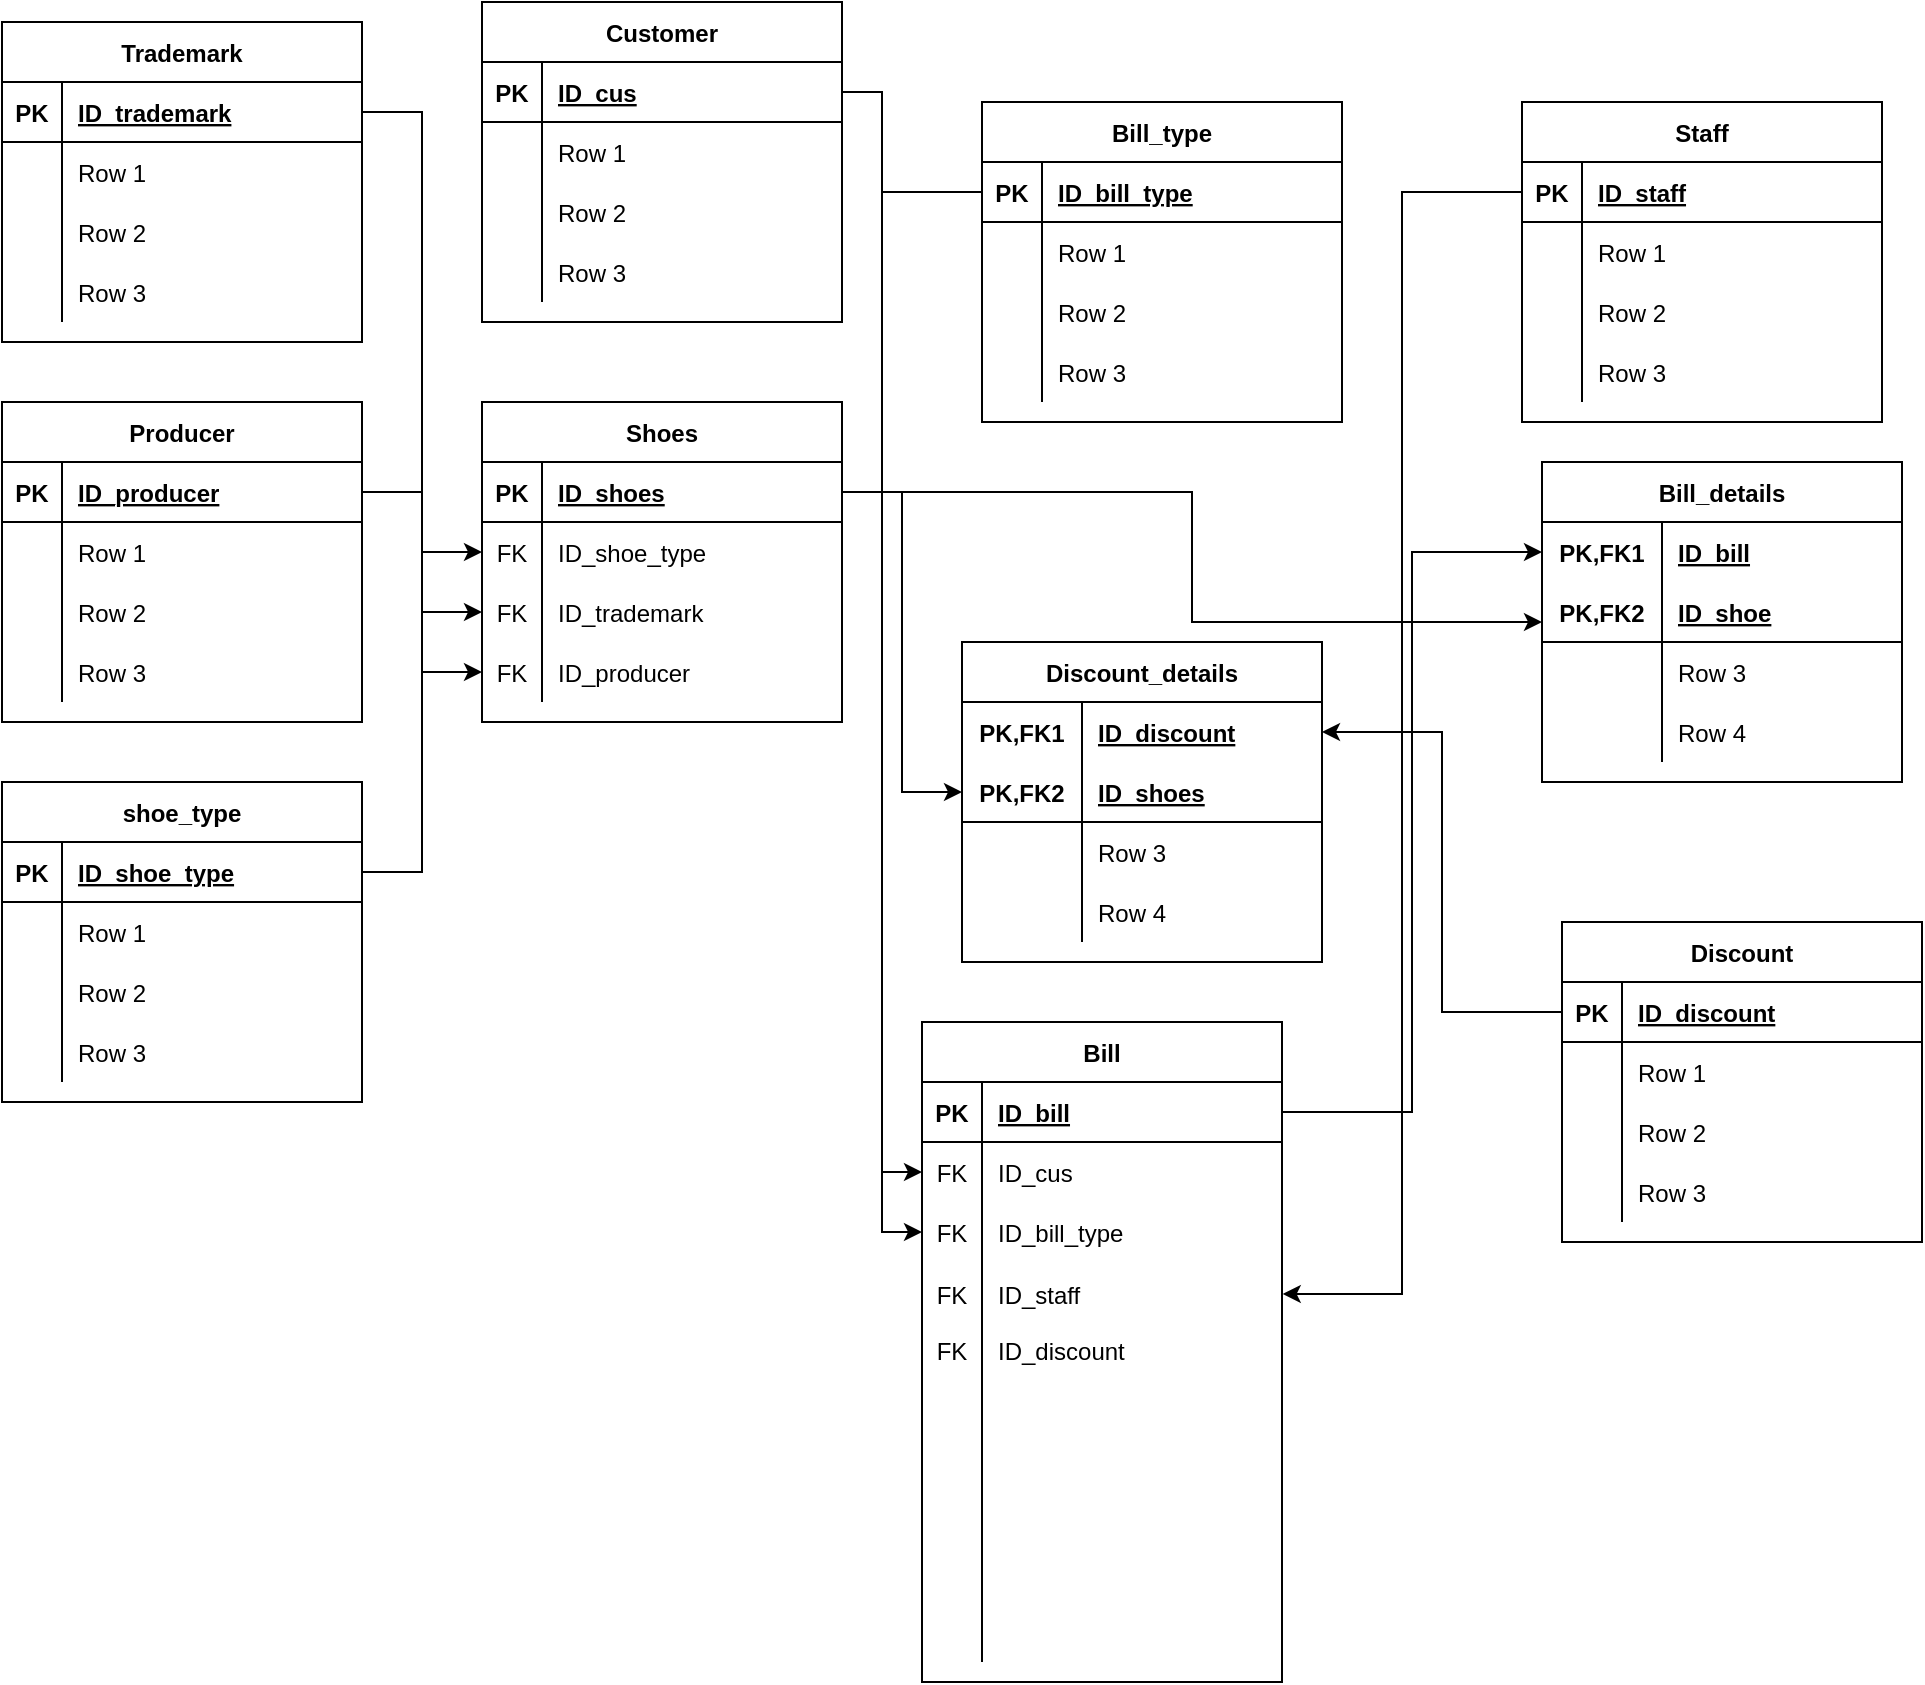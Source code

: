 <mxfile version="13.7.8" type="github">
  <diagram id="C5RBs43oDa-KdzZeNtuy" name="Page-1">
    <mxGraphModel dx="1038" dy="580" grid="1" gridSize="10" guides="1" tooltips="1" connect="1" arrows="1" fold="1" page="1" pageScale="1" pageWidth="827" pageHeight="1169" math="0" shadow="0">
      <root>
        <mxCell id="WIyWlLk6GJQsqaUBKTNV-0" />
        <mxCell id="WIyWlLk6GJQsqaUBKTNV-1" parent="WIyWlLk6GJQsqaUBKTNV-0" />
        <mxCell id="IQF_7c97XlT5vlw0cM8C-0" style="edgeStyle=orthogonalEdgeStyle;rounded=0;orthogonalLoop=1;jettySize=auto;html=1;exitX=1;exitY=0.5;exitDx=0;exitDy=0;entryX=0;entryY=0.5;entryDx=0;entryDy=0;" edge="1" parent="WIyWlLk6GJQsqaUBKTNV-1" source="BKU_x4_mn_FAsDTFzDLP-1" target="BKU_x4_mn_FAsDTFzDLP-23">
          <mxGeometry relative="1" as="geometry" />
        </mxCell>
        <mxCell id="IQF_7c97XlT5vlw0cM8C-1" style="edgeStyle=orthogonalEdgeStyle;rounded=0;orthogonalLoop=1;jettySize=auto;html=1;exitX=1;exitY=0.5;exitDx=0;exitDy=0;entryX=0;entryY=0.5;entryDx=0;entryDy=0;" edge="1" parent="WIyWlLk6GJQsqaUBKTNV-1" source="BKU_x4_mn_FAsDTFzDLP-66" target="BKU_x4_mn_FAsDTFzDLP-20">
          <mxGeometry relative="1" as="geometry" />
        </mxCell>
        <mxCell id="BKU_x4_mn_FAsDTFzDLP-78" value="Staff" style="shape=table;startSize=30;container=1;collapsible=1;childLayout=tableLayout;fixedRows=1;rowLines=0;fontStyle=1;align=center;resizeLast=1;" parent="WIyWlLk6GJQsqaUBKTNV-1" vertex="1">
          <mxGeometry x="800" y="50" width="180" height="160" as="geometry" />
        </mxCell>
        <mxCell id="BKU_x4_mn_FAsDTFzDLP-79" value="" style="shape=partialRectangle;collapsible=0;dropTarget=0;pointerEvents=0;fillColor=none;top=0;left=0;bottom=1;right=0;points=[[0,0.5],[1,0.5]];portConstraint=eastwest;" parent="BKU_x4_mn_FAsDTFzDLP-78" vertex="1">
          <mxGeometry y="30" width="180" height="30" as="geometry" />
        </mxCell>
        <mxCell id="BKU_x4_mn_FAsDTFzDLP-80" value="PK" style="shape=partialRectangle;connectable=0;fillColor=none;top=0;left=0;bottom=0;right=0;fontStyle=1;overflow=hidden;" parent="BKU_x4_mn_FAsDTFzDLP-79" vertex="1">
          <mxGeometry width="30" height="30" as="geometry" />
        </mxCell>
        <mxCell id="BKU_x4_mn_FAsDTFzDLP-81" value="ID_staff" style="shape=partialRectangle;connectable=0;fillColor=none;top=0;left=0;bottom=0;right=0;align=left;spacingLeft=6;fontStyle=5;overflow=hidden;" parent="BKU_x4_mn_FAsDTFzDLP-79" vertex="1">
          <mxGeometry x="30" width="150" height="30" as="geometry" />
        </mxCell>
        <mxCell id="BKU_x4_mn_FAsDTFzDLP-82" value="" style="shape=partialRectangle;collapsible=0;dropTarget=0;pointerEvents=0;fillColor=none;top=0;left=0;bottom=0;right=0;points=[[0,0.5],[1,0.5]];portConstraint=eastwest;" parent="BKU_x4_mn_FAsDTFzDLP-78" vertex="1">
          <mxGeometry y="60" width="180" height="30" as="geometry" />
        </mxCell>
        <mxCell id="BKU_x4_mn_FAsDTFzDLP-83" value="" style="shape=partialRectangle;connectable=0;fillColor=none;top=0;left=0;bottom=0;right=0;editable=1;overflow=hidden;" parent="BKU_x4_mn_FAsDTFzDLP-82" vertex="1">
          <mxGeometry width="30" height="30" as="geometry" />
        </mxCell>
        <mxCell id="BKU_x4_mn_FAsDTFzDLP-84" value="Row 1" style="shape=partialRectangle;connectable=0;fillColor=none;top=0;left=0;bottom=0;right=0;align=left;spacingLeft=6;overflow=hidden;" parent="BKU_x4_mn_FAsDTFzDLP-82" vertex="1">
          <mxGeometry x="30" width="150" height="30" as="geometry" />
        </mxCell>
        <mxCell id="BKU_x4_mn_FAsDTFzDLP-85" value="" style="shape=partialRectangle;collapsible=0;dropTarget=0;pointerEvents=0;fillColor=none;top=0;left=0;bottom=0;right=0;points=[[0,0.5],[1,0.5]];portConstraint=eastwest;" parent="BKU_x4_mn_FAsDTFzDLP-78" vertex="1">
          <mxGeometry y="90" width="180" height="30" as="geometry" />
        </mxCell>
        <mxCell id="BKU_x4_mn_FAsDTFzDLP-86" value="" style="shape=partialRectangle;connectable=0;fillColor=none;top=0;left=0;bottom=0;right=0;editable=1;overflow=hidden;" parent="BKU_x4_mn_FAsDTFzDLP-85" vertex="1">
          <mxGeometry width="30" height="30" as="geometry" />
        </mxCell>
        <mxCell id="BKU_x4_mn_FAsDTFzDLP-87" value="Row 2" style="shape=partialRectangle;connectable=0;fillColor=none;top=0;left=0;bottom=0;right=0;align=left;spacingLeft=6;overflow=hidden;" parent="BKU_x4_mn_FAsDTFzDLP-85" vertex="1">
          <mxGeometry x="30" width="150" height="30" as="geometry" />
        </mxCell>
        <mxCell id="BKU_x4_mn_FAsDTFzDLP-88" value="" style="shape=partialRectangle;collapsible=0;dropTarget=0;pointerEvents=0;fillColor=none;top=0;left=0;bottom=0;right=0;points=[[0,0.5],[1,0.5]];portConstraint=eastwest;" parent="BKU_x4_mn_FAsDTFzDLP-78" vertex="1">
          <mxGeometry y="120" width="180" height="30" as="geometry" />
        </mxCell>
        <mxCell id="BKU_x4_mn_FAsDTFzDLP-89" value="" style="shape=partialRectangle;connectable=0;fillColor=none;top=0;left=0;bottom=0;right=0;editable=1;overflow=hidden;" parent="BKU_x4_mn_FAsDTFzDLP-88" vertex="1">
          <mxGeometry width="30" height="30" as="geometry" />
        </mxCell>
        <mxCell id="BKU_x4_mn_FAsDTFzDLP-90" value="Row 3" style="shape=partialRectangle;connectable=0;fillColor=none;top=0;left=0;bottom=0;right=0;align=left;spacingLeft=6;overflow=hidden;" parent="BKU_x4_mn_FAsDTFzDLP-88" vertex="1">
          <mxGeometry x="30" width="150" height="30" as="geometry" />
        </mxCell>
        <mxCell id="BKU_x4_mn_FAsDTFzDLP-52" value="Bill_type" style="shape=table;startSize=30;container=1;collapsible=1;childLayout=tableLayout;fixedRows=1;rowLines=0;fontStyle=1;align=center;resizeLast=1;" parent="WIyWlLk6GJQsqaUBKTNV-1" vertex="1">
          <mxGeometry x="530" y="50" width="180" height="160" as="geometry" />
        </mxCell>
        <mxCell id="BKU_x4_mn_FAsDTFzDLP-53" value="" style="shape=partialRectangle;collapsible=0;dropTarget=0;pointerEvents=0;fillColor=none;top=0;left=0;bottom=1;right=0;points=[[0,0.5],[1,0.5]];portConstraint=eastwest;" parent="BKU_x4_mn_FAsDTFzDLP-52" vertex="1">
          <mxGeometry y="30" width="180" height="30" as="geometry" />
        </mxCell>
        <mxCell id="BKU_x4_mn_FAsDTFzDLP-54" value="PK" style="shape=partialRectangle;connectable=0;fillColor=none;top=0;left=0;bottom=0;right=0;fontStyle=1;overflow=hidden;" parent="BKU_x4_mn_FAsDTFzDLP-53" vertex="1">
          <mxGeometry width="30" height="30" as="geometry" />
        </mxCell>
        <mxCell id="BKU_x4_mn_FAsDTFzDLP-55" value="ID_bill_type" style="shape=partialRectangle;connectable=0;fillColor=none;top=0;left=0;bottom=0;right=0;align=left;spacingLeft=6;fontStyle=5;overflow=hidden;" parent="BKU_x4_mn_FAsDTFzDLP-53" vertex="1">
          <mxGeometry x="30" width="150" height="30" as="geometry" />
        </mxCell>
        <mxCell id="BKU_x4_mn_FAsDTFzDLP-56" value="" style="shape=partialRectangle;collapsible=0;dropTarget=0;pointerEvents=0;fillColor=none;top=0;left=0;bottom=0;right=0;points=[[0,0.5],[1,0.5]];portConstraint=eastwest;" parent="BKU_x4_mn_FAsDTFzDLP-52" vertex="1">
          <mxGeometry y="60" width="180" height="30" as="geometry" />
        </mxCell>
        <mxCell id="BKU_x4_mn_FAsDTFzDLP-57" value="" style="shape=partialRectangle;connectable=0;fillColor=none;top=0;left=0;bottom=0;right=0;editable=1;overflow=hidden;" parent="BKU_x4_mn_FAsDTFzDLP-56" vertex="1">
          <mxGeometry width="30" height="30" as="geometry" />
        </mxCell>
        <mxCell id="BKU_x4_mn_FAsDTFzDLP-58" value="Row 1" style="shape=partialRectangle;connectable=0;fillColor=none;top=0;left=0;bottom=0;right=0;align=left;spacingLeft=6;overflow=hidden;" parent="BKU_x4_mn_FAsDTFzDLP-56" vertex="1">
          <mxGeometry x="30" width="150" height="30" as="geometry" />
        </mxCell>
        <mxCell id="BKU_x4_mn_FAsDTFzDLP-59" value="" style="shape=partialRectangle;collapsible=0;dropTarget=0;pointerEvents=0;fillColor=none;top=0;left=0;bottom=0;right=0;points=[[0,0.5],[1,0.5]];portConstraint=eastwest;" parent="BKU_x4_mn_FAsDTFzDLP-52" vertex="1">
          <mxGeometry y="90" width="180" height="30" as="geometry" />
        </mxCell>
        <mxCell id="BKU_x4_mn_FAsDTFzDLP-60" value="" style="shape=partialRectangle;connectable=0;fillColor=none;top=0;left=0;bottom=0;right=0;editable=1;overflow=hidden;" parent="BKU_x4_mn_FAsDTFzDLP-59" vertex="1">
          <mxGeometry width="30" height="30" as="geometry" />
        </mxCell>
        <mxCell id="BKU_x4_mn_FAsDTFzDLP-61" value="Row 2" style="shape=partialRectangle;connectable=0;fillColor=none;top=0;left=0;bottom=0;right=0;align=left;spacingLeft=6;overflow=hidden;" parent="BKU_x4_mn_FAsDTFzDLP-59" vertex="1">
          <mxGeometry x="30" width="150" height="30" as="geometry" />
        </mxCell>
        <mxCell id="BKU_x4_mn_FAsDTFzDLP-62" value="" style="shape=partialRectangle;collapsible=0;dropTarget=0;pointerEvents=0;fillColor=none;top=0;left=0;bottom=0;right=0;points=[[0,0.5],[1,0.5]];portConstraint=eastwest;" parent="BKU_x4_mn_FAsDTFzDLP-52" vertex="1">
          <mxGeometry y="120" width="180" height="30" as="geometry" />
        </mxCell>
        <mxCell id="BKU_x4_mn_FAsDTFzDLP-63" value="" style="shape=partialRectangle;connectable=0;fillColor=none;top=0;left=0;bottom=0;right=0;editable=1;overflow=hidden;" parent="BKU_x4_mn_FAsDTFzDLP-62" vertex="1">
          <mxGeometry width="30" height="30" as="geometry" />
        </mxCell>
        <mxCell id="BKU_x4_mn_FAsDTFzDLP-64" value="Row 3" style="shape=partialRectangle;connectable=0;fillColor=none;top=0;left=0;bottom=0;right=0;align=left;spacingLeft=6;overflow=hidden;" parent="BKU_x4_mn_FAsDTFzDLP-62" vertex="1">
          <mxGeometry x="30" width="150" height="30" as="geometry" />
        </mxCell>
        <mxCell id="BKU_x4_mn_FAsDTFzDLP-91" value="Customer" style="shape=table;startSize=30;container=1;collapsible=1;childLayout=tableLayout;fixedRows=1;rowLines=0;fontStyle=1;align=center;resizeLast=1;" parent="WIyWlLk6GJQsqaUBKTNV-1" vertex="1">
          <mxGeometry x="280" width="180" height="160" as="geometry" />
        </mxCell>
        <mxCell id="BKU_x4_mn_FAsDTFzDLP-92" value="" style="shape=partialRectangle;collapsible=0;dropTarget=0;pointerEvents=0;fillColor=none;top=0;left=0;bottom=1;right=0;points=[[0,0.5],[1,0.5]];portConstraint=eastwest;" parent="BKU_x4_mn_FAsDTFzDLP-91" vertex="1">
          <mxGeometry y="30" width="180" height="30" as="geometry" />
        </mxCell>
        <mxCell id="BKU_x4_mn_FAsDTFzDLP-93" value="PK" style="shape=partialRectangle;connectable=0;fillColor=none;top=0;left=0;bottom=0;right=0;fontStyle=1;overflow=hidden;" parent="BKU_x4_mn_FAsDTFzDLP-92" vertex="1">
          <mxGeometry width="30" height="30" as="geometry" />
        </mxCell>
        <mxCell id="BKU_x4_mn_FAsDTFzDLP-94" value="ID_cus" style="shape=partialRectangle;connectable=0;fillColor=none;top=0;left=0;bottom=0;right=0;align=left;spacingLeft=6;fontStyle=5;overflow=hidden;" parent="BKU_x4_mn_FAsDTFzDLP-92" vertex="1">
          <mxGeometry x="30" width="150" height="30" as="geometry" />
        </mxCell>
        <mxCell id="BKU_x4_mn_FAsDTFzDLP-95" value="" style="shape=partialRectangle;collapsible=0;dropTarget=0;pointerEvents=0;fillColor=none;top=0;left=0;bottom=0;right=0;points=[[0,0.5],[1,0.5]];portConstraint=eastwest;" parent="BKU_x4_mn_FAsDTFzDLP-91" vertex="1">
          <mxGeometry y="60" width="180" height="30" as="geometry" />
        </mxCell>
        <mxCell id="BKU_x4_mn_FAsDTFzDLP-96" value="" style="shape=partialRectangle;connectable=0;fillColor=none;top=0;left=0;bottom=0;right=0;editable=1;overflow=hidden;" parent="BKU_x4_mn_FAsDTFzDLP-95" vertex="1">
          <mxGeometry width="30" height="30" as="geometry" />
        </mxCell>
        <mxCell id="BKU_x4_mn_FAsDTFzDLP-97" value="Row 1" style="shape=partialRectangle;connectable=0;fillColor=none;top=0;left=0;bottom=0;right=0;align=left;spacingLeft=6;overflow=hidden;" parent="BKU_x4_mn_FAsDTFzDLP-95" vertex="1">
          <mxGeometry x="30" width="150" height="30" as="geometry" />
        </mxCell>
        <mxCell id="BKU_x4_mn_FAsDTFzDLP-98" value="" style="shape=partialRectangle;collapsible=0;dropTarget=0;pointerEvents=0;fillColor=none;top=0;left=0;bottom=0;right=0;points=[[0,0.5],[1,0.5]];portConstraint=eastwest;" parent="BKU_x4_mn_FAsDTFzDLP-91" vertex="1">
          <mxGeometry y="90" width="180" height="30" as="geometry" />
        </mxCell>
        <mxCell id="BKU_x4_mn_FAsDTFzDLP-99" value="" style="shape=partialRectangle;connectable=0;fillColor=none;top=0;left=0;bottom=0;right=0;editable=1;overflow=hidden;" parent="BKU_x4_mn_FAsDTFzDLP-98" vertex="1">
          <mxGeometry width="30" height="30" as="geometry" />
        </mxCell>
        <mxCell id="BKU_x4_mn_FAsDTFzDLP-100" value="Row 2" style="shape=partialRectangle;connectable=0;fillColor=none;top=0;left=0;bottom=0;right=0;align=left;spacingLeft=6;overflow=hidden;" parent="BKU_x4_mn_FAsDTFzDLP-98" vertex="1">
          <mxGeometry x="30" width="150" height="30" as="geometry" />
        </mxCell>
        <mxCell id="BKU_x4_mn_FAsDTFzDLP-101" value="" style="shape=partialRectangle;collapsible=0;dropTarget=0;pointerEvents=0;fillColor=none;top=0;left=0;bottom=0;right=0;points=[[0,0.5],[1,0.5]];portConstraint=eastwest;" parent="BKU_x4_mn_FAsDTFzDLP-91" vertex="1">
          <mxGeometry y="120" width="180" height="30" as="geometry" />
        </mxCell>
        <mxCell id="BKU_x4_mn_FAsDTFzDLP-102" value="" style="shape=partialRectangle;connectable=0;fillColor=none;top=0;left=0;bottom=0;right=0;editable=1;overflow=hidden;" parent="BKU_x4_mn_FAsDTFzDLP-101" vertex="1">
          <mxGeometry width="30" height="30" as="geometry" />
        </mxCell>
        <mxCell id="BKU_x4_mn_FAsDTFzDLP-103" value="Row 3" style="shape=partialRectangle;connectable=0;fillColor=none;top=0;left=0;bottom=0;right=0;align=left;spacingLeft=6;overflow=hidden;" parent="BKU_x4_mn_FAsDTFzDLP-101" vertex="1">
          <mxGeometry x="30" width="150" height="30" as="geometry" />
        </mxCell>
        <mxCell id="BKU_x4_mn_FAsDTFzDLP-65" value="Trademark" style="shape=table;startSize=30;container=1;collapsible=1;childLayout=tableLayout;fixedRows=1;rowLines=0;fontStyle=1;align=center;resizeLast=1;" parent="WIyWlLk6GJQsqaUBKTNV-1" vertex="1">
          <mxGeometry x="40" y="10" width="180" height="160" as="geometry" />
        </mxCell>
        <mxCell id="BKU_x4_mn_FAsDTFzDLP-66" value="" style="shape=partialRectangle;collapsible=0;dropTarget=0;pointerEvents=0;fillColor=none;top=0;left=0;bottom=1;right=0;points=[[0,0.5],[1,0.5]];portConstraint=eastwest;" parent="BKU_x4_mn_FAsDTFzDLP-65" vertex="1">
          <mxGeometry y="30" width="180" height="30" as="geometry" />
        </mxCell>
        <mxCell id="BKU_x4_mn_FAsDTFzDLP-67" value="PK" style="shape=partialRectangle;connectable=0;fillColor=none;top=0;left=0;bottom=0;right=0;fontStyle=1;overflow=hidden;" parent="BKU_x4_mn_FAsDTFzDLP-66" vertex="1">
          <mxGeometry width="30" height="30" as="geometry" />
        </mxCell>
        <mxCell id="BKU_x4_mn_FAsDTFzDLP-68" value="ID_trademark" style="shape=partialRectangle;connectable=0;fillColor=none;top=0;left=0;bottom=0;right=0;align=left;spacingLeft=6;fontStyle=5;overflow=hidden;" parent="BKU_x4_mn_FAsDTFzDLP-66" vertex="1">
          <mxGeometry x="30" width="150" height="30" as="geometry" />
        </mxCell>
        <mxCell id="BKU_x4_mn_FAsDTFzDLP-69" value="" style="shape=partialRectangle;collapsible=0;dropTarget=0;pointerEvents=0;fillColor=none;top=0;left=0;bottom=0;right=0;points=[[0,0.5],[1,0.5]];portConstraint=eastwest;" parent="BKU_x4_mn_FAsDTFzDLP-65" vertex="1">
          <mxGeometry y="60" width="180" height="30" as="geometry" />
        </mxCell>
        <mxCell id="BKU_x4_mn_FAsDTFzDLP-70" value="" style="shape=partialRectangle;connectable=0;fillColor=none;top=0;left=0;bottom=0;right=0;editable=1;overflow=hidden;" parent="BKU_x4_mn_FAsDTFzDLP-69" vertex="1">
          <mxGeometry width="30" height="30" as="geometry" />
        </mxCell>
        <mxCell id="BKU_x4_mn_FAsDTFzDLP-71" value="Row 1" style="shape=partialRectangle;connectable=0;fillColor=none;top=0;left=0;bottom=0;right=0;align=left;spacingLeft=6;overflow=hidden;" parent="BKU_x4_mn_FAsDTFzDLP-69" vertex="1">
          <mxGeometry x="30" width="150" height="30" as="geometry" />
        </mxCell>
        <mxCell id="BKU_x4_mn_FAsDTFzDLP-72" value="" style="shape=partialRectangle;collapsible=0;dropTarget=0;pointerEvents=0;fillColor=none;top=0;left=0;bottom=0;right=0;points=[[0,0.5],[1,0.5]];portConstraint=eastwest;" parent="BKU_x4_mn_FAsDTFzDLP-65" vertex="1">
          <mxGeometry y="90" width="180" height="30" as="geometry" />
        </mxCell>
        <mxCell id="BKU_x4_mn_FAsDTFzDLP-73" value="" style="shape=partialRectangle;connectable=0;fillColor=none;top=0;left=0;bottom=0;right=0;editable=1;overflow=hidden;" parent="BKU_x4_mn_FAsDTFzDLP-72" vertex="1">
          <mxGeometry width="30" height="30" as="geometry" />
        </mxCell>
        <mxCell id="BKU_x4_mn_FAsDTFzDLP-74" value="Row 2" style="shape=partialRectangle;connectable=0;fillColor=none;top=0;left=0;bottom=0;right=0;align=left;spacingLeft=6;overflow=hidden;" parent="BKU_x4_mn_FAsDTFzDLP-72" vertex="1">
          <mxGeometry x="30" width="150" height="30" as="geometry" />
        </mxCell>
        <mxCell id="BKU_x4_mn_FAsDTFzDLP-75" value="" style="shape=partialRectangle;collapsible=0;dropTarget=0;pointerEvents=0;fillColor=none;top=0;left=0;bottom=0;right=0;points=[[0,0.5],[1,0.5]];portConstraint=eastwest;" parent="BKU_x4_mn_FAsDTFzDLP-65" vertex="1">
          <mxGeometry y="120" width="180" height="30" as="geometry" />
        </mxCell>
        <mxCell id="BKU_x4_mn_FAsDTFzDLP-76" value="" style="shape=partialRectangle;connectable=0;fillColor=none;top=0;left=0;bottom=0;right=0;editable=1;overflow=hidden;" parent="BKU_x4_mn_FAsDTFzDLP-75" vertex="1">
          <mxGeometry width="30" height="30" as="geometry" />
        </mxCell>
        <mxCell id="BKU_x4_mn_FAsDTFzDLP-77" value="Row 3" style="shape=partialRectangle;connectable=0;fillColor=none;top=0;left=0;bottom=0;right=0;align=left;spacingLeft=6;overflow=hidden;" parent="BKU_x4_mn_FAsDTFzDLP-75" vertex="1">
          <mxGeometry x="30" width="150" height="30" as="geometry" />
        </mxCell>
        <mxCell id="IQF_7c97XlT5vlw0cM8C-4" style="edgeStyle=orthogonalEdgeStyle;rounded=0;orthogonalLoop=1;jettySize=auto;html=1;exitX=1;exitY=0.5;exitDx=0;exitDy=0;entryX=0;entryY=0.5;entryDx=0;entryDy=0;" edge="1" parent="WIyWlLk6GJQsqaUBKTNV-1" source="BKU_x4_mn_FAsDTFzDLP-40" target="BKU_x4_mn_FAsDTFzDLP-17">
          <mxGeometry relative="1" as="geometry" />
        </mxCell>
        <mxCell id="IQF_7c97XlT5vlw0cM8C-5" style="edgeStyle=orthogonalEdgeStyle;rounded=0;orthogonalLoop=1;jettySize=auto;html=1;exitX=1;exitY=0.5;exitDx=0;exitDy=0;entryX=0;entryY=0.5;entryDx=0;entryDy=0;" edge="1" parent="WIyWlLk6GJQsqaUBKTNV-1" source="BKU_x4_mn_FAsDTFzDLP-92" target="BKU_x4_mn_FAsDTFzDLP-30">
          <mxGeometry relative="1" as="geometry" />
        </mxCell>
        <mxCell id="IQF_7c97XlT5vlw0cM8C-6" style="edgeStyle=orthogonalEdgeStyle;rounded=0;orthogonalLoop=1;jettySize=auto;html=1;exitX=0;exitY=0.5;exitDx=0;exitDy=0;entryX=0;entryY=0.5;entryDx=0;entryDy=0;" edge="1" parent="WIyWlLk6GJQsqaUBKTNV-1" source="BKU_x4_mn_FAsDTFzDLP-53" target="BKU_x4_mn_FAsDTFzDLP-33">
          <mxGeometry relative="1" as="geometry" />
        </mxCell>
        <mxCell id="IQF_7c97XlT5vlw0cM8C-7" style="edgeStyle=orthogonalEdgeStyle;rounded=0;orthogonalLoop=1;jettySize=auto;html=1;exitX=0;exitY=0.5;exitDx=0;exitDy=0;entryX=1.002;entryY=0.08;entryDx=0;entryDy=0;entryPerimeter=0;" edge="1" parent="WIyWlLk6GJQsqaUBKTNV-1" source="BKU_x4_mn_FAsDTFzDLP-79" target="BKU_x4_mn_FAsDTFzDLP-36">
          <mxGeometry relative="1" as="geometry" />
        </mxCell>
        <mxCell id="IQF_7c97XlT5vlw0cM8C-21" style="edgeStyle=orthogonalEdgeStyle;rounded=0;orthogonalLoop=1;jettySize=auto;html=1;exitX=1;exitY=0.5;exitDx=0;exitDy=0;entryX=0;entryY=0.5;entryDx=0;entryDy=0;" edge="1" parent="WIyWlLk6GJQsqaUBKTNV-1" source="BKU_x4_mn_FAsDTFzDLP-27" target="IQF_7c97XlT5vlw0cM8C-9">
          <mxGeometry relative="1" as="geometry" />
        </mxCell>
        <mxCell id="IQF_7c97XlT5vlw0cM8C-22" style="edgeStyle=orthogonalEdgeStyle;rounded=0;orthogonalLoop=1;jettySize=auto;html=1;exitX=1;exitY=0.5;exitDx=0;exitDy=0;entryX=0;entryY=0.5;entryDx=0;entryDy=0;" edge="1" parent="WIyWlLk6GJQsqaUBKTNV-1" source="BKU_x4_mn_FAsDTFzDLP-14" target="IQF_7c97XlT5vlw0cM8C-8">
          <mxGeometry relative="1" as="geometry" />
        </mxCell>
        <mxCell id="BKU_x4_mn_FAsDTFzDLP-13" value="Shoes" style="shape=table;startSize=30;container=1;collapsible=1;childLayout=tableLayout;fixedRows=1;rowLines=0;fontStyle=1;align=center;resizeLast=1;" parent="WIyWlLk6GJQsqaUBKTNV-1" vertex="1">
          <mxGeometry x="280" y="200" width="180" height="160" as="geometry" />
        </mxCell>
        <mxCell id="BKU_x4_mn_FAsDTFzDLP-14" value="" style="shape=partialRectangle;collapsible=0;dropTarget=0;pointerEvents=0;fillColor=none;top=0;left=0;bottom=1;right=0;points=[[0,0.5],[1,0.5]];portConstraint=eastwest;" parent="BKU_x4_mn_FAsDTFzDLP-13" vertex="1">
          <mxGeometry y="30" width="180" height="30" as="geometry" />
        </mxCell>
        <mxCell id="BKU_x4_mn_FAsDTFzDLP-15" value="PK" style="shape=partialRectangle;connectable=0;fillColor=none;top=0;left=0;bottom=0;right=0;fontStyle=1;overflow=hidden;" parent="BKU_x4_mn_FAsDTFzDLP-14" vertex="1">
          <mxGeometry width="30" height="30" as="geometry" />
        </mxCell>
        <mxCell id="BKU_x4_mn_FAsDTFzDLP-16" value="ID_shoes" style="shape=partialRectangle;connectable=0;fillColor=none;top=0;left=0;bottom=0;right=0;align=left;spacingLeft=6;fontStyle=5;overflow=hidden;" parent="BKU_x4_mn_FAsDTFzDLP-14" vertex="1">
          <mxGeometry x="30" width="150" height="30" as="geometry" />
        </mxCell>
        <mxCell id="BKU_x4_mn_FAsDTFzDLP-17" value="" style="shape=partialRectangle;collapsible=0;dropTarget=0;pointerEvents=0;fillColor=none;top=0;left=0;bottom=0;right=0;points=[[0,0.5],[1,0.5]];portConstraint=eastwest;" parent="BKU_x4_mn_FAsDTFzDLP-13" vertex="1">
          <mxGeometry y="60" width="180" height="30" as="geometry" />
        </mxCell>
        <mxCell id="BKU_x4_mn_FAsDTFzDLP-18" value="FK" style="shape=partialRectangle;connectable=0;fillColor=none;top=0;left=0;bottom=0;right=0;editable=1;overflow=hidden;" parent="BKU_x4_mn_FAsDTFzDLP-17" vertex="1">
          <mxGeometry width="30" height="30" as="geometry" />
        </mxCell>
        <mxCell id="BKU_x4_mn_FAsDTFzDLP-19" value="ID_shoe_type" style="shape=partialRectangle;connectable=0;fillColor=none;top=0;left=0;bottom=0;right=0;align=left;spacingLeft=6;overflow=hidden;" parent="BKU_x4_mn_FAsDTFzDLP-17" vertex="1">
          <mxGeometry x="30" width="150" height="30" as="geometry" />
        </mxCell>
        <mxCell id="BKU_x4_mn_FAsDTFzDLP-20" value="" style="shape=partialRectangle;collapsible=0;dropTarget=0;pointerEvents=0;fillColor=none;top=0;left=0;bottom=0;right=0;points=[[0,0.5],[1,0.5]];portConstraint=eastwest;" parent="BKU_x4_mn_FAsDTFzDLP-13" vertex="1">
          <mxGeometry y="90" width="180" height="30" as="geometry" />
        </mxCell>
        <mxCell id="BKU_x4_mn_FAsDTFzDLP-21" value="FK" style="shape=partialRectangle;connectable=0;fillColor=none;top=0;left=0;bottom=0;right=0;editable=1;overflow=hidden;" parent="BKU_x4_mn_FAsDTFzDLP-20" vertex="1">
          <mxGeometry width="30" height="30" as="geometry" />
        </mxCell>
        <mxCell id="BKU_x4_mn_FAsDTFzDLP-22" value="ID_trademark" style="shape=partialRectangle;connectable=0;fillColor=none;top=0;left=0;bottom=0;right=0;align=left;spacingLeft=6;overflow=hidden;" parent="BKU_x4_mn_FAsDTFzDLP-20" vertex="1">
          <mxGeometry x="30" width="150" height="30" as="geometry" />
        </mxCell>
        <mxCell id="BKU_x4_mn_FAsDTFzDLP-23" value="" style="shape=partialRectangle;collapsible=0;dropTarget=0;pointerEvents=0;fillColor=none;top=0;left=0;bottom=0;right=0;points=[[0,0.5],[1,0.5]];portConstraint=eastwest;" parent="BKU_x4_mn_FAsDTFzDLP-13" vertex="1">
          <mxGeometry y="120" width="180" height="30" as="geometry" />
        </mxCell>
        <mxCell id="BKU_x4_mn_FAsDTFzDLP-24" value="FK" style="shape=partialRectangle;connectable=0;fillColor=none;top=0;left=0;bottom=0;right=0;editable=1;overflow=hidden;" parent="BKU_x4_mn_FAsDTFzDLP-23" vertex="1">
          <mxGeometry width="30" height="30" as="geometry" />
        </mxCell>
        <mxCell id="BKU_x4_mn_FAsDTFzDLP-25" value="ID_producer" style="shape=partialRectangle;connectable=0;fillColor=none;top=0;left=0;bottom=0;right=0;align=left;spacingLeft=6;overflow=hidden;" parent="BKU_x4_mn_FAsDTFzDLP-23" vertex="1">
          <mxGeometry x="30" width="150" height="30" as="geometry" />
        </mxCell>
        <mxCell id="BKU_x4_mn_FAsDTFzDLP-0" value="Producer" style="shape=table;startSize=30;container=1;collapsible=1;childLayout=tableLayout;fixedRows=1;rowLines=0;fontStyle=1;align=center;resizeLast=1;" parent="WIyWlLk6GJQsqaUBKTNV-1" vertex="1">
          <mxGeometry x="40" y="200" width="180" height="160" as="geometry" />
        </mxCell>
        <mxCell id="BKU_x4_mn_FAsDTFzDLP-1" value="" style="shape=partialRectangle;collapsible=0;dropTarget=0;pointerEvents=0;fillColor=none;top=0;left=0;bottom=1;right=0;points=[[0,0.5],[1,0.5]];portConstraint=eastwest;" parent="BKU_x4_mn_FAsDTFzDLP-0" vertex="1">
          <mxGeometry y="30" width="180" height="30" as="geometry" />
        </mxCell>
        <mxCell id="BKU_x4_mn_FAsDTFzDLP-2" value="PK" style="shape=partialRectangle;connectable=0;fillColor=none;top=0;left=0;bottom=0;right=0;fontStyle=1;overflow=hidden;" parent="BKU_x4_mn_FAsDTFzDLP-1" vertex="1">
          <mxGeometry width="30" height="30" as="geometry" />
        </mxCell>
        <mxCell id="BKU_x4_mn_FAsDTFzDLP-3" value="ID_producer" style="shape=partialRectangle;connectable=0;fillColor=none;top=0;left=0;bottom=0;right=0;align=left;spacingLeft=6;fontStyle=5;overflow=hidden;" parent="BKU_x4_mn_FAsDTFzDLP-1" vertex="1">
          <mxGeometry x="30" width="150" height="30" as="geometry" />
        </mxCell>
        <mxCell id="BKU_x4_mn_FAsDTFzDLP-4" value="" style="shape=partialRectangle;collapsible=0;dropTarget=0;pointerEvents=0;fillColor=none;top=0;left=0;bottom=0;right=0;points=[[0,0.5],[1,0.5]];portConstraint=eastwest;" parent="BKU_x4_mn_FAsDTFzDLP-0" vertex="1">
          <mxGeometry y="60" width="180" height="30" as="geometry" />
        </mxCell>
        <mxCell id="BKU_x4_mn_FAsDTFzDLP-5" value="" style="shape=partialRectangle;connectable=0;fillColor=none;top=0;left=0;bottom=0;right=0;editable=1;overflow=hidden;" parent="BKU_x4_mn_FAsDTFzDLP-4" vertex="1">
          <mxGeometry width="30" height="30" as="geometry" />
        </mxCell>
        <mxCell id="BKU_x4_mn_FAsDTFzDLP-6" value="Row 1" style="shape=partialRectangle;connectable=0;fillColor=none;top=0;left=0;bottom=0;right=0;align=left;spacingLeft=6;overflow=hidden;" parent="BKU_x4_mn_FAsDTFzDLP-4" vertex="1">
          <mxGeometry x="30" width="150" height="30" as="geometry" />
        </mxCell>
        <mxCell id="BKU_x4_mn_FAsDTFzDLP-7" value="" style="shape=partialRectangle;collapsible=0;dropTarget=0;pointerEvents=0;fillColor=none;top=0;left=0;bottom=0;right=0;points=[[0,0.5],[1,0.5]];portConstraint=eastwest;" parent="BKU_x4_mn_FAsDTFzDLP-0" vertex="1">
          <mxGeometry y="90" width="180" height="30" as="geometry" />
        </mxCell>
        <mxCell id="BKU_x4_mn_FAsDTFzDLP-8" value="" style="shape=partialRectangle;connectable=0;fillColor=none;top=0;left=0;bottom=0;right=0;editable=1;overflow=hidden;" parent="BKU_x4_mn_FAsDTFzDLP-7" vertex="1">
          <mxGeometry width="30" height="30" as="geometry" />
        </mxCell>
        <mxCell id="BKU_x4_mn_FAsDTFzDLP-9" value="Row 2" style="shape=partialRectangle;connectable=0;fillColor=none;top=0;left=0;bottom=0;right=0;align=left;spacingLeft=6;overflow=hidden;" parent="BKU_x4_mn_FAsDTFzDLP-7" vertex="1">
          <mxGeometry x="30" width="150" height="30" as="geometry" />
        </mxCell>
        <mxCell id="BKU_x4_mn_FAsDTFzDLP-10" value="" style="shape=partialRectangle;collapsible=0;dropTarget=0;pointerEvents=0;fillColor=none;top=0;left=0;bottom=0;right=0;points=[[0,0.5],[1,0.5]];portConstraint=eastwest;" parent="BKU_x4_mn_FAsDTFzDLP-0" vertex="1">
          <mxGeometry y="120" width="180" height="30" as="geometry" />
        </mxCell>
        <mxCell id="BKU_x4_mn_FAsDTFzDLP-11" value="" style="shape=partialRectangle;connectable=0;fillColor=none;top=0;left=0;bottom=0;right=0;editable=1;overflow=hidden;" parent="BKU_x4_mn_FAsDTFzDLP-10" vertex="1">
          <mxGeometry width="30" height="30" as="geometry" />
        </mxCell>
        <mxCell id="BKU_x4_mn_FAsDTFzDLP-12" value="Row 3" style="shape=partialRectangle;connectable=0;fillColor=none;top=0;left=0;bottom=0;right=0;align=left;spacingLeft=6;overflow=hidden;" parent="BKU_x4_mn_FAsDTFzDLP-10" vertex="1">
          <mxGeometry x="30" width="150" height="30" as="geometry" />
        </mxCell>
        <mxCell id="BKU_x4_mn_FAsDTFzDLP-39" value="shoe_type" style="shape=table;startSize=30;container=1;collapsible=1;childLayout=tableLayout;fixedRows=1;rowLines=0;fontStyle=1;align=center;resizeLast=1;" parent="WIyWlLk6GJQsqaUBKTNV-1" vertex="1">
          <mxGeometry x="40" y="390" width="180" height="160" as="geometry" />
        </mxCell>
        <mxCell id="BKU_x4_mn_FAsDTFzDLP-40" value="" style="shape=partialRectangle;collapsible=0;dropTarget=0;pointerEvents=0;fillColor=none;top=0;left=0;bottom=1;right=0;points=[[0,0.5],[1,0.5]];portConstraint=eastwest;" parent="BKU_x4_mn_FAsDTFzDLP-39" vertex="1">
          <mxGeometry y="30" width="180" height="30" as="geometry" />
        </mxCell>
        <mxCell id="BKU_x4_mn_FAsDTFzDLP-41" value="PK" style="shape=partialRectangle;connectable=0;fillColor=none;top=0;left=0;bottom=0;right=0;fontStyle=1;overflow=hidden;" parent="BKU_x4_mn_FAsDTFzDLP-40" vertex="1">
          <mxGeometry width="30" height="30" as="geometry" />
        </mxCell>
        <mxCell id="BKU_x4_mn_FAsDTFzDLP-42" value="ID_shoe_type" style="shape=partialRectangle;connectable=0;fillColor=none;top=0;left=0;bottom=0;right=0;align=left;spacingLeft=6;fontStyle=5;overflow=hidden;" parent="BKU_x4_mn_FAsDTFzDLP-40" vertex="1">
          <mxGeometry x="30" width="150" height="30" as="geometry" />
        </mxCell>
        <mxCell id="BKU_x4_mn_FAsDTFzDLP-43" value="" style="shape=partialRectangle;collapsible=0;dropTarget=0;pointerEvents=0;fillColor=none;top=0;left=0;bottom=0;right=0;points=[[0,0.5],[1,0.5]];portConstraint=eastwest;" parent="BKU_x4_mn_FAsDTFzDLP-39" vertex="1">
          <mxGeometry y="60" width="180" height="30" as="geometry" />
        </mxCell>
        <mxCell id="BKU_x4_mn_FAsDTFzDLP-44" value="" style="shape=partialRectangle;connectable=0;fillColor=none;top=0;left=0;bottom=0;right=0;editable=1;overflow=hidden;" parent="BKU_x4_mn_FAsDTFzDLP-43" vertex="1">
          <mxGeometry width="30" height="30" as="geometry" />
        </mxCell>
        <mxCell id="BKU_x4_mn_FAsDTFzDLP-45" value="Row 1" style="shape=partialRectangle;connectable=0;fillColor=none;top=0;left=0;bottom=0;right=0;align=left;spacingLeft=6;overflow=hidden;" parent="BKU_x4_mn_FAsDTFzDLP-43" vertex="1">
          <mxGeometry x="30" width="150" height="30" as="geometry" />
        </mxCell>
        <mxCell id="BKU_x4_mn_FAsDTFzDLP-46" value="" style="shape=partialRectangle;collapsible=0;dropTarget=0;pointerEvents=0;fillColor=none;top=0;left=0;bottom=0;right=0;points=[[0,0.5],[1,0.5]];portConstraint=eastwest;" parent="BKU_x4_mn_FAsDTFzDLP-39" vertex="1">
          <mxGeometry y="90" width="180" height="30" as="geometry" />
        </mxCell>
        <mxCell id="BKU_x4_mn_FAsDTFzDLP-47" value="" style="shape=partialRectangle;connectable=0;fillColor=none;top=0;left=0;bottom=0;right=0;editable=1;overflow=hidden;" parent="BKU_x4_mn_FAsDTFzDLP-46" vertex="1">
          <mxGeometry width="30" height="30" as="geometry" />
        </mxCell>
        <mxCell id="BKU_x4_mn_FAsDTFzDLP-48" value="Row 2" style="shape=partialRectangle;connectable=0;fillColor=none;top=0;left=0;bottom=0;right=0;align=left;spacingLeft=6;overflow=hidden;" parent="BKU_x4_mn_FAsDTFzDLP-46" vertex="1">
          <mxGeometry x="30" width="150" height="30" as="geometry" />
        </mxCell>
        <mxCell id="BKU_x4_mn_FAsDTFzDLP-49" value="" style="shape=partialRectangle;collapsible=0;dropTarget=0;pointerEvents=0;fillColor=none;top=0;left=0;bottom=0;right=0;points=[[0,0.5],[1,0.5]];portConstraint=eastwest;" parent="BKU_x4_mn_FAsDTFzDLP-39" vertex="1">
          <mxGeometry y="120" width="180" height="30" as="geometry" />
        </mxCell>
        <mxCell id="BKU_x4_mn_FAsDTFzDLP-50" value="" style="shape=partialRectangle;connectable=0;fillColor=none;top=0;left=0;bottom=0;right=0;editable=1;overflow=hidden;" parent="BKU_x4_mn_FAsDTFzDLP-49" vertex="1">
          <mxGeometry width="30" height="30" as="geometry" />
        </mxCell>
        <mxCell id="BKU_x4_mn_FAsDTFzDLP-51" value="Row 3" style="shape=partialRectangle;connectable=0;fillColor=none;top=0;left=0;bottom=0;right=0;align=left;spacingLeft=6;overflow=hidden;" parent="BKU_x4_mn_FAsDTFzDLP-49" vertex="1">
          <mxGeometry x="30" width="150" height="30" as="geometry" />
        </mxCell>
        <mxCell id="IQF_7c97XlT5vlw0cM8C-8" value="Bill_details" style="shape=table;startSize=30;container=1;collapsible=1;childLayout=tableLayout;fixedRows=1;rowLines=0;fontStyle=1;align=center;resizeLast=1;" vertex="1" parent="WIyWlLk6GJQsqaUBKTNV-1">
          <mxGeometry x="810" y="230" width="180" height="160" as="geometry" />
        </mxCell>
        <mxCell id="IQF_7c97XlT5vlw0cM8C-9" value="" style="shape=partialRectangle;collapsible=0;dropTarget=0;pointerEvents=0;fillColor=none;top=0;left=0;bottom=0;right=0;points=[[0,0.5],[1,0.5]];portConstraint=eastwest;" vertex="1" parent="IQF_7c97XlT5vlw0cM8C-8">
          <mxGeometry y="30" width="180" height="30" as="geometry" />
        </mxCell>
        <mxCell id="IQF_7c97XlT5vlw0cM8C-10" value="PK,FK1" style="shape=partialRectangle;connectable=0;fillColor=none;top=0;left=0;bottom=0;right=0;fontStyle=1;overflow=hidden;" vertex="1" parent="IQF_7c97XlT5vlw0cM8C-9">
          <mxGeometry width="60" height="30" as="geometry" />
        </mxCell>
        <mxCell id="IQF_7c97XlT5vlw0cM8C-11" value="ID_bill" style="shape=partialRectangle;connectable=0;fillColor=none;top=0;left=0;bottom=0;right=0;align=left;spacingLeft=6;fontStyle=5;overflow=hidden;" vertex="1" parent="IQF_7c97XlT5vlw0cM8C-9">
          <mxGeometry x="60" width="120" height="30" as="geometry" />
        </mxCell>
        <mxCell id="IQF_7c97XlT5vlw0cM8C-12" value="" style="shape=partialRectangle;collapsible=0;dropTarget=0;pointerEvents=0;fillColor=none;top=0;left=0;bottom=1;right=0;points=[[0,0.5],[1,0.5]];portConstraint=eastwest;" vertex="1" parent="IQF_7c97XlT5vlw0cM8C-8">
          <mxGeometry y="60" width="180" height="30" as="geometry" />
        </mxCell>
        <mxCell id="IQF_7c97XlT5vlw0cM8C-13" value="PK,FK2" style="shape=partialRectangle;connectable=0;fillColor=none;top=0;left=0;bottom=0;right=0;fontStyle=1;overflow=hidden;" vertex="1" parent="IQF_7c97XlT5vlw0cM8C-12">
          <mxGeometry width="60" height="30" as="geometry" />
        </mxCell>
        <mxCell id="IQF_7c97XlT5vlw0cM8C-14" value="ID_shoe" style="shape=partialRectangle;connectable=0;fillColor=none;top=0;left=0;bottom=0;right=0;align=left;spacingLeft=6;fontStyle=5;overflow=hidden;" vertex="1" parent="IQF_7c97XlT5vlw0cM8C-12">
          <mxGeometry x="60" width="120" height="30" as="geometry" />
        </mxCell>
        <mxCell id="IQF_7c97XlT5vlw0cM8C-15" value="" style="shape=partialRectangle;collapsible=0;dropTarget=0;pointerEvents=0;fillColor=none;top=0;left=0;bottom=0;right=0;points=[[0,0.5],[1,0.5]];portConstraint=eastwest;" vertex="1" parent="IQF_7c97XlT5vlw0cM8C-8">
          <mxGeometry y="90" width="180" height="30" as="geometry" />
        </mxCell>
        <mxCell id="IQF_7c97XlT5vlw0cM8C-16" value="" style="shape=partialRectangle;connectable=0;fillColor=none;top=0;left=0;bottom=0;right=0;editable=1;overflow=hidden;" vertex="1" parent="IQF_7c97XlT5vlw0cM8C-15">
          <mxGeometry width="60" height="30" as="geometry" />
        </mxCell>
        <mxCell id="IQF_7c97XlT5vlw0cM8C-17" value="Row 3" style="shape=partialRectangle;connectable=0;fillColor=none;top=0;left=0;bottom=0;right=0;align=left;spacingLeft=6;overflow=hidden;" vertex="1" parent="IQF_7c97XlT5vlw0cM8C-15">
          <mxGeometry x="60" width="120" height="30" as="geometry" />
        </mxCell>
        <mxCell id="IQF_7c97XlT5vlw0cM8C-18" value="" style="shape=partialRectangle;collapsible=0;dropTarget=0;pointerEvents=0;fillColor=none;top=0;left=0;bottom=0;right=0;points=[[0,0.5],[1,0.5]];portConstraint=eastwest;" vertex="1" parent="IQF_7c97XlT5vlw0cM8C-8">
          <mxGeometry y="120" width="180" height="30" as="geometry" />
        </mxCell>
        <mxCell id="IQF_7c97XlT5vlw0cM8C-19" value="" style="shape=partialRectangle;connectable=0;fillColor=none;top=0;left=0;bottom=0;right=0;editable=1;overflow=hidden;" vertex="1" parent="IQF_7c97XlT5vlw0cM8C-18">
          <mxGeometry width="60" height="30" as="geometry" />
        </mxCell>
        <mxCell id="IQF_7c97XlT5vlw0cM8C-20" value="Row 4" style="shape=partialRectangle;connectable=0;fillColor=none;top=0;left=0;bottom=0;right=0;align=left;spacingLeft=6;overflow=hidden;" vertex="1" parent="IQF_7c97XlT5vlw0cM8C-18">
          <mxGeometry x="60" width="120" height="30" as="geometry" />
        </mxCell>
        <mxCell id="BKU_x4_mn_FAsDTFzDLP-26" value="Bill" style="shape=table;startSize=30;container=1;collapsible=1;childLayout=tableLayout;fixedRows=1;rowLines=0;fontStyle=1;align=center;resizeLast=1;" parent="WIyWlLk6GJQsqaUBKTNV-1" vertex="1">
          <mxGeometry x="500" y="510" width="180" height="330" as="geometry" />
        </mxCell>
        <mxCell id="BKU_x4_mn_FAsDTFzDLP-27" value="" style="shape=partialRectangle;collapsible=0;dropTarget=0;pointerEvents=0;fillColor=none;top=0;left=0;bottom=1;right=0;points=[[0,0.5],[1,0.5]];portConstraint=eastwest;" parent="BKU_x4_mn_FAsDTFzDLP-26" vertex="1">
          <mxGeometry y="30" width="180" height="30" as="geometry" />
        </mxCell>
        <mxCell id="BKU_x4_mn_FAsDTFzDLP-28" value="PK" style="shape=partialRectangle;connectable=0;fillColor=none;top=0;left=0;bottom=0;right=0;fontStyle=1;overflow=hidden;" parent="BKU_x4_mn_FAsDTFzDLP-27" vertex="1">
          <mxGeometry width="30" height="30" as="geometry" />
        </mxCell>
        <mxCell id="BKU_x4_mn_FAsDTFzDLP-29" value="ID_bill" style="shape=partialRectangle;connectable=0;fillColor=none;top=0;left=0;bottom=0;right=0;align=left;spacingLeft=6;fontStyle=5;overflow=hidden;" parent="BKU_x4_mn_FAsDTFzDLP-27" vertex="1">
          <mxGeometry x="30" width="150" height="30" as="geometry" />
        </mxCell>
        <mxCell id="BKU_x4_mn_FAsDTFzDLP-30" value="" style="shape=partialRectangle;collapsible=0;dropTarget=0;pointerEvents=0;fillColor=none;top=0;left=0;bottom=0;right=0;points=[[0,0.5],[1,0.5]];portConstraint=eastwest;" parent="BKU_x4_mn_FAsDTFzDLP-26" vertex="1">
          <mxGeometry y="60" width="180" height="30" as="geometry" />
        </mxCell>
        <mxCell id="BKU_x4_mn_FAsDTFzDLP-31" value="FK" style="shape=partialRectangle;connectable=0;fillColor=none;top=0;left=0;bottom=0;right=0;editable=1;overflow=hidden;" parent="BKU_x4_mn_FAsDTFzDLP-30" vertex="1">
          <mxGeometry width="30" height="30" as="geometry" />
        </mxCell>
        <mxCell id="BKU_x4_mn_FAsDTFzDLP-32" value="ID_cus" style="shape=partialRectangle;connectable=0;fillColor=none;top=0;left=0;bottom=0;right=0;align=left;spacingLeft=6;overflow=hidden;" parent="BKU_x4_mn_FAsDTFzDLP-30" vertex="1">
          <mxGeometry x="30" width="150" height="30" as="geometry" />
        </mxCell>
        <mxCell id="BKU_x4_mn_FAsDTFzDLP-33" value="" style="shape=partialRectangle;collapsible=0;dropTarget=0;pointerEvents=0;fillColor=none;top=0;left=0;bottom=0;right=0;points=[[0,0.5],[1,0.5]];portConstraint=eastwest;" parent="BKU_x4_mn_FAsDTFzDLP-26" vertex="1">
          <mxGeometry y="90" width="180" height="30" as="geometry" />
        </mxCell>
        <mxCell id="BKU_x4_mn_FAsDTFzDLP-34" value="FK" style="shape=partialRectangle;connectable=0;fillColor=none;top=0;left=0;bottom=0;right=0;editable=1;overflow=hidden;" parent="BKU_x4_mn_FAsDTFzDLP-33" vertex="1">
          <mxGeometry width="30" height="30" as="geometry" />
        </mxCell>
        <mxCell id="BKU_x4_mn_FAsDTFzDLP-35" value="ID_bill_type" style="shape=partialRectangle;connectable=0;fillColor=none;top=0;left=0;bottom=0;right=0;align=left;spacingLeft=6;overflow=hidden;" parent="BKU_x4_mn_FAsDTFzDLP-33" vertex="1">
          <mxGeometry x="30" width="150" height="30" as="geometry" />
        </mxCell>
        <mxCell id="BKU_x4_mn_FAsDTFzDLP-36" value="" style="shape=partialRectangle;collapsible=0;dropTarget=0;pointerEvents=0;fillColor=none;top=0;left=0;bottom=0;right=0;points=[[0,0.5],[1,0.5]];portConstraint=eastwest;" parent="BKU_x4_mn_FAsDTFzDLP-26" vertex="1">
          <mxGeometry y="120" width="180" height="200" as="geometry" />
        </mxCell>
        <mxCell id="BKU_x4_mn_FAsDTFzDLP-37" value="FK&#xa;&#xa;FK&#xa;&#xa;&#xa;&#xa;&#xa;&#xa;&#xa;&#xa;&#xa;&#xa;" style="shape=partialRectangle;connectable=0;fillColor=none;top=0;left=0;bottom=0;right=0;editable=1;overflow=hidden;" parent="BKU_x4_mn_FAsDTFzDLP-36" vertex="1">
          <mxGeometry width="30" height="200" as="geometry" />
        </mxCell>
        <mxCell id="BKU_x4_mn_FAsDTFzDLP-38" value="ID_staff&#xa;&#xa;ID_discount&#xa;&#xa;&#xa;&#xa;&#xa;&#xa;&#xa;&#xa;&#xa;&#xa;" style="shape=partialRectangle;connectable=0;fillColor=none;top=0;left=0;bottom=0;right=0;align=left;spacingLeft=6;overflow=hidden;" parent="BKU_x4_mn_FAsDTFzDLP-36" vertex="1">
          <mxGeometry x="30" width="150" height="200" as="geometry" />
        </mxCell>
        <mxCell id="IQF_7c97XlT5vlw0cM8C-36" value="Discount_details" style="shape=table;startSize=30;container=1;collapsible=1;childLayout=tableLayout;fixedRows=1;rowLines=0;fontStyle=1;align=center;resizeLast=1;" vertex="1" parent="WIyWlLk6GJQsqaUBKTNV-1">
          <mxGeometry x="520" y="320" width="180" height="160" as="geometry" />
        </mxCell>
        <mxCell id="IQF_7c97XlT5vlw0cM8C-37" value="" style="shape=partialRectangle;collapsible=0;dropTarget=0;pointerEvents=0;fillColor=none;top=0;left=0;bottom=0;right=0;points=[[0,0.5],[1,0.5]];portConstraint=eastwest;" vertex="1" parent="IQF_7c97XlT5vlw0cM8C-36">
          <mxGeometry y="30" width="180" height="30" as="geometry" />
        </mxCell>
        <mxCell id="IQF_7c97XlT5vlw0cM8C-38" value="PK,FK1" style="shape=partialRectangle;connectable=0;fillColor=none;top=0;left=0;bottom=0;right=0;fontStyle=1;overflow=hidden;" vertex="1" parent="IQF_7c97XlT5vlw0cM8C-37">
          <mxGeometry width="60" height="30" as="geometry" />
        </mxCell>
        <mxCell id="IQF_7c97XlT5vlw0cM8C-39" value="ID_discount" style="shape=partialRectangle;connectable=0;fillColor=none;top=0;left=0;bottom=0;right=0;align=left;spacingLeft=6;fontStyle=5;overflow=hidden;" vertex="1" parent="IQF_7c97XlT5vlw0cM8C-37">
          <mxGeometry x="60" width="120" height="30" as="geometry" />
        </mxCell>
        <mxCell id="IQF_7c97XlT5vlw0cM8C-40" value="" style="shape=partialRectangle;collapsible=0;dropTarget=0;pointerEvents=0;fillColor=none;top=0;left=0;bottom=1;right=0;points=[[0,0.5],[1,0.5]];portConstraint=eastwest;" vertex="1" parent="IQF_7c97XlT5vlw0cM8C-36">
          <mxGeometry y="60" width="180" height="30" as="geometry" />
        </mxCell>
        <mxCell id="IQF_7c97XlT5vlw0cM8C-41" value="PK,FK2" style="shape=partialRectangle;connectable=0;fillColor=none;top=0;left=0;bottom=0;right=0;fontStyle=1;overflow=hidden;" vertex="1" parent="IQF_7c97XlT5vlw0cM8C-40">
          <mxGeometry width="60" height="30" as="geometry" />
        </mxCell>
        <mxCell id="IQF_7c97XlT5vlw0cM8C-42" value="ID_shoes" style="shape=partialRectangle;connectable=0;fillColor=none;top=0;left=0;bottom=0;right=0;align=left;spacingLeft=6;fontStyle=5;overflow=hidden;" vertex="1" parent="IQF_7c97XlT5vlw0cM8C-40">
          <mxGeometry x="60" width="120" height="30" as="geometry" />
        </mxCell>
        <mxCell id="IQF_7c97XlT5vlw0cM8C-43" value="" style="shape=partialRectangle;collapsible=0;dropTarget=0;pointerEvents=0;fillColor=none;top=0;left=0;bottom=0;right=0;points=[[0,0.5],[1,0.5]];portConstraint=eastwest;" vertex="1" parent="IQF_7c97XlT5vlw0cM8C-36">
          <mxGeometry y="90" width="180" height="30" as="geometry" />
        </mxCell>
        <mxCell id="IQF_7c97XlT5vlw0cM8C-44" value="" style="shape=partialRectangle;connectable=0;fillColor=none;top=0;left=0;bottom=0;right=0;editable=1;overflow=hidden;" vertex="1" parent="IQF_7c97XlT5vlw0cM8C-43">
          <mxGeometry width="60" height="30" as="geometry" />
        </mxCell>
        <mxCell id="IQF_7c97XlT5vlw0cM8C-45" value="Row 3" style="shape=partialRectangle;connectable=0;fillColor=none;top=0;left=0;bottom=0;right=0;align=left;spacingLeft=6;overflow=hidden;" vertex="1" parent="IQF_7c97XlT5vlw0cM8C-43">
          <mxGeometry x="60" width="120" height="30" as="geometry" />
        </mxCell>
        <mxCell id="IQF_7c97XlT5vlw0cM8C-46" value="" style="shape=partialRectangle;collapsible=0;dropTarget=0;pointerEvents=0;fillColor=none;top=0;left=0;bottom=0;right=0;points=[[0,0.5],[1,0.5]];portConstraint=eastwest;" vertex="1" parent="IQF_7c97XlT5vlw0cM8C-36">
          <mxGeometry y="120" width="180" height="30" as="geometry" />
        </mxCell>
        <mxCell id="IQF_7c97XlT5vlw0cM8C-47" value="" style="shape=partialRectangle;connectable=0;fillColor=none;top=0;left=0;bottom=0;right=0;editable=1;overflow=hidden;" vertex="1" parent="IQF_7c97XlT5vlw0cM8C-46">
          <mxGeometry width="60" height="30" as="geometry" />
        </mxCell>
        <mxCell id="IQF_7c97XlT5vlw0cM8C-48" value="Row 4" style="shape=partialRectangle;connectable=0;fillColor=none;top=0;left=0;bottom=0;right=0;align=left;spacingLeft=6;overflow=hidden;" vertex="1" parent="IQF_7c97XlT5vlw0cM8C-46">
          <mxGeometry x="60" width="120" height="30" as="geometry" />
        </mxCell>
        <mxCell id="IQF_7c97XlT5vlw0cM8C-23" value="Discount" style="shape=table;startSize=30;container=1;collapsible=1;childLayout=tableLayout;fixedRows=1;rowLines=0;fontStyle=1;align=center;resizeLast=1;" vertex="1" parent="WIyWlLk6GJQsqaUBKTNV-1">
          <mxGeometry x="820" y="460" width="180" height="160" as="geometry" />
        </mxCell>
        <mxCell id="IQF_7c97XlT5vlw0cM8C-24" value="" style="shape=partialRectangle;collapsible=0;dropTarget=0;pointerEvents=0;fillColor=none;top=0;left=0;bottom=1;right=0;points=[[0,0.5],[1,0.5]];portConstraint=eastwest;" vertex="1" parent="IQF_7c97XlT5vlw0cM8C-23">
          <mxGeometry y="30" width="180" height="30" as="geometry" />
        </mxCell>
        <mxCell id="IQF_7c97XlT5vlw0cM8C-25" value="PK" style="shape=partialRectangle;connectable=0;fillColor=none;top=0;left=0;bottom=0;right=0;fontStyle=1;overflow=hidden;" vertex="1" parent="IQF_7c97XlT5vlw0cM8C-24">
          <mxGeometry width="30" height="30" as="geometry" />
        </mxCell>
        <mxCell id="IQF_7c97XlT5vlw0cM8C-26" value="ID_discount" style="shape=partialRectangle;connectable=0;fillColor=none;top=0;left=0;bottom=0;right=0;align=left;spacingLeft=6;fontStyle=5;overflow=hidden;" vertex="1" parent="IQF_7c97XlT5vlw0cM8C-24">
          <mxGeometry x="30" width="150" height="30" as="geometry" />
        </mxCell>
        <mxCell id="IQF_7c97XlT5vlw0cM8C-27" value="" style="shape=partialRectangle;collapsible=0;dropTarget=0;pointerEvents=0;fillColor=none;top=0;left=0;bottom=0;right=0;points=[[0,0.5],[1,0.5]];portConstraint=eastwest;" vertex="1" parent="IQF_7c97XlT5vlw0cM8C-23">
          <mxGeometry y="60" width="180" height="30" as="geometry" />
        </mxCell>
        <mxCell id="IQF_7c97XlT5vlw0cM8C-28" value="" style="shape=partialRectangle;connectable=0;fillColor=none;top=0;left=0;bottom=0;right=0;editable=1;overflow=hidden;" vertex="1" parent="IQF_7c97XlT5vlw0cM8C-27">
          <mxGeometry width="30" height="30" as="geometry" />
        </mxCell>
        <mxCell id="IQF_7c97XlT5vlw0cM8C-29" value="Row 1" style="shape=partialRectangle;connectable=0;fillColor=none;top=0;left=0;bottom=0;right=0;align=left;spacingLeft=6;overflow=hidden;" vertex="1" parent="IQF_7c97XlT5vlw0cM8C-27">
          <mxGeometry x="30" width="150" height="30" as="geometry" />
        </mxCell>
        <mxCell id="IQF_7c97XlT5vlw0cM8C-30" value="" style="shape=partialRectangle;collapsible=0;dropTarget=0;pointerEvents=0;fillColor=none;top=0;left=0;bottom=0;right=0;points=[[0,0.5],[1,0.5]];portConstraint=eastwest;" vertex="1" parent="IQF_7c97XlT5vlw0cM8C-23">
          <mxGeometry y="90" width="180" height="30" as="geometry" />
        </mxCell>
        <mxCell id="IQF_7c97XlT5vlw0cM8C-31" value="" style="shape=partialRectangle;connectable=0;fillColor=none;top=0;left=0;bottom=0;right=0;editable=1;overflow=hidden;" vertex="1" parent="IQF_7c97XlT5vlw0cM8C-30">
          <mxGeometry width="30" height="30" as="geometry" />
        </mxCell>
        <mxCell id="IQF_7c97XlT5vlw0cM8C-32" value="Row 2" style="shape=partialRectangle;connectable=0;fillColor=none;top=0;left=0;bottom=0;right=0;align=left;spacingLeft=6;overflow=hidden;" vertex="1" parent="IQF_7c97XlT5vlw0cM8C-30">
          <mxGeometry x="30" width="150" height="30" as="geometry" />
        </mxCell>
        <mxCell id="IQF_7c97XlT5vlw0cM8C-33" value="" style="shape=partialRectangle;collapsible=0;dropTarget=0;pointerEvents=0;fillColor=none;top=0;left=0;bottom=0;right=0;points=[[0,0.5],[1,0.5]];portConstraint=eastwest;" vertex="1" parent="IQF_7c97XlT5vlw0cM8C-23">
          <mxGeometry y="120" width="180" height="30" as="geometry" />
        </mxCell>
        <mxCell id="IQF_7c97XlT5vlw0cM8C-34" value="" style="shape=partialRectangle;connectable=0;fillColor=none;top=0;left=0;bottom=0;right=0;editable=1;overflow=hidden;" vertex="1" parent="IQF_7c97XlT5vlw0cM8C-33">
          <mxGeometry width="30" height="30" as="geometry" />
        </mxCell>
        <mxCell id="IQF_7c97XlT5vlw0cM8C-35" value="Row 3" style="shape=partialRectangle;connectable=0;fillColor=none;top=0;left=0;bottom=0;right=0;align=left;spacingLeft=6;overflow=hidden;" vertex="1" parent="IQF_7c97XlT5vlw0cM8C-33">
          <mxGeometry x="30" width="150" height="30" as="geometry" />
        </mxCell>
        <mxCell id="IQF_7c97XlT5vlw0cM8C-50" style="edgeStyle=orthogonalEdgeStyle;rounded=0;orthogonalLoop=1;jettySize=auto;html=1;exitX=0;exitY=0.5;exitDx=0;exitDy=0;entryX=1;entryY=0.5;entryDx=0;entryDy=0;" edge="1" parent="WIyWlLk6GJQsqaUBKTNV-1" source="IQF_7c97XlT5vlw0cM8C-24" target="IQF_7c97XlT5vlw0cM8C-37">
          <mxGeometry relative="1" as="geometry" />
        </mxCell>
        <mxCell id="IQF_7c97XlT5vlw0cM8C-51" style="edgeStyle=orthogonalEdgeStyle;rounded=0;orthogonalLoop=1;jettySize=auto;html=1;exitX=1;exitY=0.5;exitDx=0;exitDy=0;entryX=0;entryY=0.5;entryDx=0;entryDy=0;" edge="1" parent="WIyWlLk6GJQsqaUBKTNV-1" source="BKU_x4_mn_FAsDTFzDLP-14" target="IQF_7c97XlT5vlw0cM8C-40">
          <mxGeometry relative="1" as="geometry" />
        </mxCell>
      </root>
    </mxGraphModel>
  </diagram>
</mxfile>
